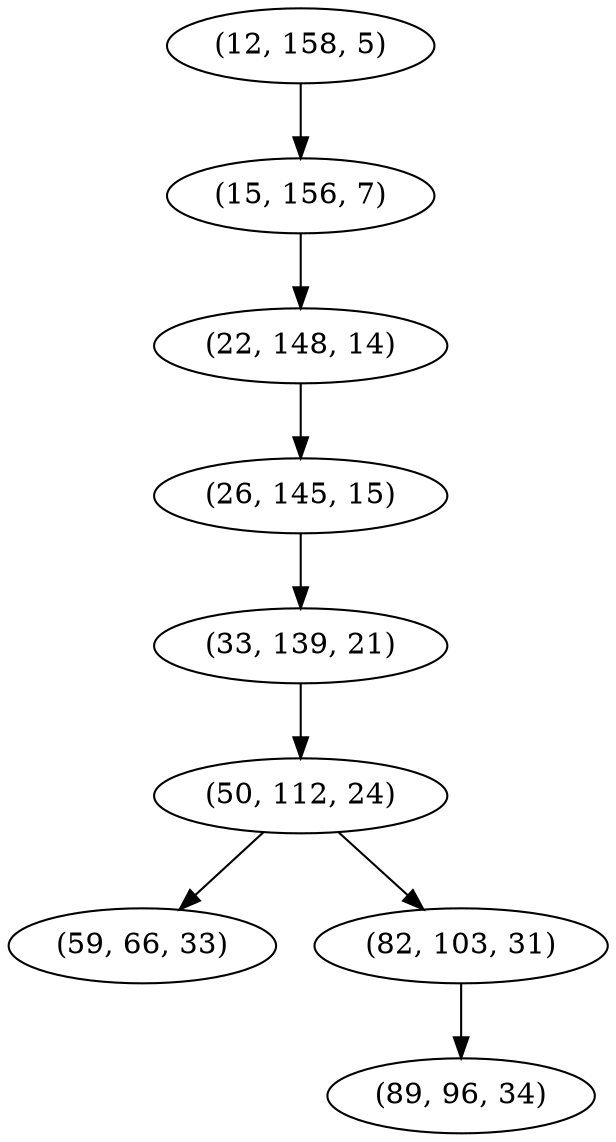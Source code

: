 digraph tree {
    "(12, 158, 5)";
    "(15, 156, 7)";
    "(22, 148, 14)";
    "(26, 145, 15)";
    "(33, 139, 21)";
    "(50, 112, 24)";
    "(59, 66, 33)";
    "(82, 103, 31)";
    "(89, 96, 34)";
    "(12, 158, 5)" -> "(15, 156, 7)";
    "(15, 156, 7)" -> "(22, 148, 14)";
    "(22, 148, 14)" -> "(26, 145, 15)";
    "(26, 145, 15)" -> "(33, 139, 21)";
    "(33, 139, 21)" -> "(50, 112, 24)";
    "(50, 112, 24)" -> "(59, 66, 33)";
    "(50, 112, 24)" -> "(82, 103, 31)";
    "(82, 103, 31)" -> "(89, 96, 34)";
}
